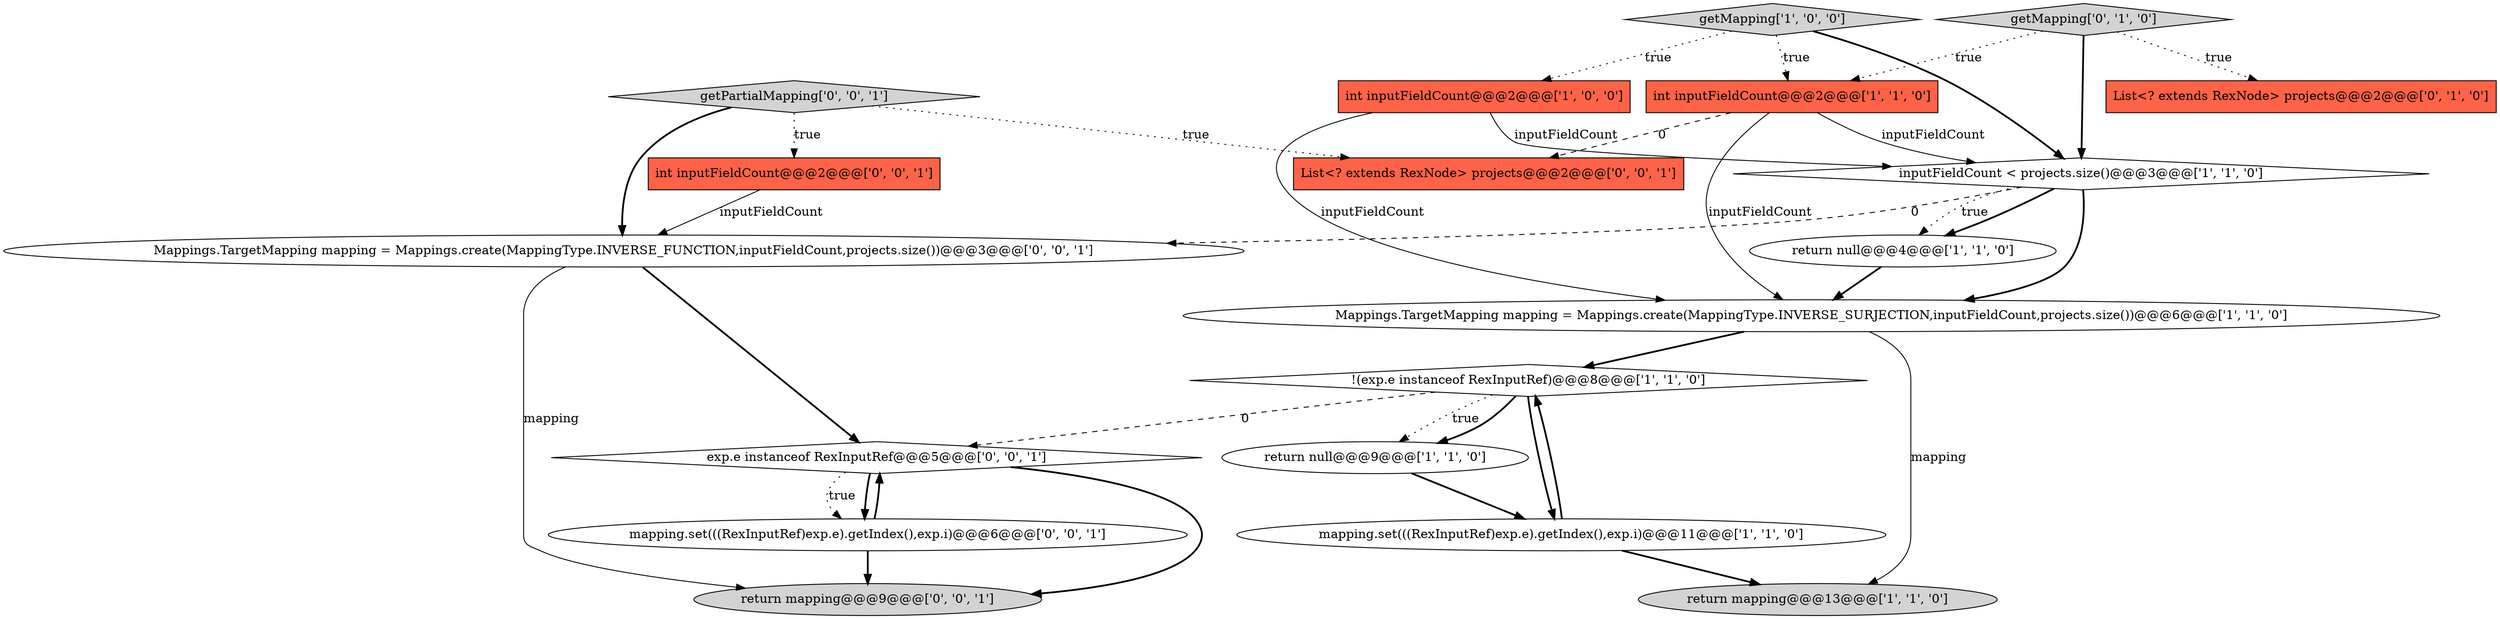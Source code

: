 digraph {
17 [style = filled, label = "List<? extends RexNode> projects@@@2@@@['0', '0', '1']", fillcolor = tomato, shape = box image = "AAA0AAABBB3BBB"];
7 [style = filled, label = "return null@@@9@@@['1', '1', '0']", fillcolor = white, shape = ellipse image = "AAA0AAABBB1BBB"];
2 [style = filled, label = "getMapping['1', '0', '0']", fillcolor = lightgray, shape = diamond image = "AAA0AAABBB1BBB"];
8 [style = filled, label = "return mapping@@@13@@@['1', '1', '0']", fillcolor = lightgray, shape = ellipse image = "AAA0AAABBB1BBB"];
14 [style = filled, label = "getPartialMapping['0', '0', '1']", fillcolor = lightgray, shape = diamond image = "AAA0AAABBB3BBB"];
1 [style = filled, label = "return null@@@4@@@['1', '1', '0']", fillcolor = white, shape = ellipse image = "AAA0AAABBB1BBB"];
0 [style = filled, label = "int inputFieldCount@@@2@@@['1', '0', '0']", fillcolor = tomato, shape = box image = "AAA0AAABBB1BBB"];
10 [style = filled, label = "getMapping['0', '1', '0']", fillcolor = lightgray, shape = diamond image = "AAA0AAABBB2BBB"];
4 [style = filled, label = "Mappings.TargetMapping mapping = Mappings.create(MappingType.INVERSE_SURJECTION,inputFieldCount,projects.size())@@@6@@@['1', '1', '0']", fillcolor = white, shape = ellipse image = "AAA0AAABBB1BBB"];
6 [style = filled, label = "int inputFieldCount@@@2@@@['1', '1', '0']", fillcolor = tomato, shape = box image = "AAA0AAABBB1BBB"];
9 [style = filled, label = "mapping.set(((RexInputRef)exp.e).getIndex(),exp.i)@@@11@@@['1', '1', '0']", fillcolor = white, shape = ellipse image = "AAA0AAABBB1BBB"];
3 [style = filled, label = "!(exp.e instanceof RexInputRef)@@@8@@@['1', '1', '0']", fillcolor = white, shape = diamond image = "AAA0AAABBB1BBB"];
11 [style = filled, label = "List<? extends RexNode> projects@@@2@@@['0', '1', '0']", fillcolor = tomato, shape = box image = "AAA0AAABBB2BBB"];
5 [style = filled, label = "inputFieldCount < projects.size()@@@3@@@['1', '1', '0']", fillcolor = white, shape = diamond image = "AAA0AAABBB1BBB"];
13 [style = filled, label = "return mapping@@@9@@@['0', '0', '1']", fillcolor = lightgray, shape = ellipse image = "AAA0AAABBB3BBB"];
15 [style = filled, label = "Mappings.TargetMapping mapping = Mappings.create(MappingType.INVERSE_FUNCTION,inputFieldCount,projects.size())@@@3@@@['0', '0', '1']", fillcolor = white, shape = ellipse image = "AAA0AAABBB3BBB"];
16 [style = filled, label = "int inputFieldCount@@@2@@@['0', '0', '1']", fillcolor = tomato, shape = box image = "AAA0AAABBB3BBB"];
18 [style = filled, label = "mapping.set(((RexInputRef)exp.e).getIndex(),exp.i)@@@6@@@['0', '0', '1']", fillcolor = white, shape = ellipse image = "AAA0AAABBB3BBB"];
12 [style = filled, label = "exp.e instanceof RexInputRef@@@5@@@['0', '0', '1']", fillcolor = white, shape = diamond image = "AAA0AAABBB3BBB"];
16->15 [style = solid, label="inputFieldCount"];
4->3 [style = bold, label=""];
1->4 [style = bold, label=""];
3->7 [style = dotted, label="true"];
6->5 [style = solid, label="inputFieldCount"];
10->6 [style = dotted, label="true"];
2->0 [style = dotted, label="true"];
4->8 [style = solid, label="mapping"];
5->1 [style = dotted, label="true"];
18->12 [style = bold, label=""];
15->13 [style = solid, label="mapping"];
6->17 [style = dashed, label="0"];
6->4 [style = solid, label="inputFieldCount"];
12->18 [style = dotted, label="true"];
9->8 [style = bold, label=""];
14->16 [style = dotted, label="true"];
14->17 [style = dotted, label="true"];
3->9 [style = bold, label=""];
5->1 [style = bold, label=""];
7->9 [style = bold, label=""];
12->13 [style = bold, label=""];
0->4 [style = solid, label="inputFieldCount"];
10->5 [style = bold, label=""];
3->12 [style = dashed, label="0"];
3->7 [style = bold, label=""];
10->11 [style = dotted, label="true"];
0->5 [style = solid, label="inputFieldCount"];
2->6 [style = dotted, label="true"];
5->4 [style = bold, label=""];
12->18 [style = bold, label=""];
18->13 [style = bold, label=""];
9->3 [style = bold, label=""];
14->15 [style = bold, label=""];
15->12 [style = bold, label=""];
5->15 [style = dashed, label="0"];
2->5 [style = bold, label=""];
}
